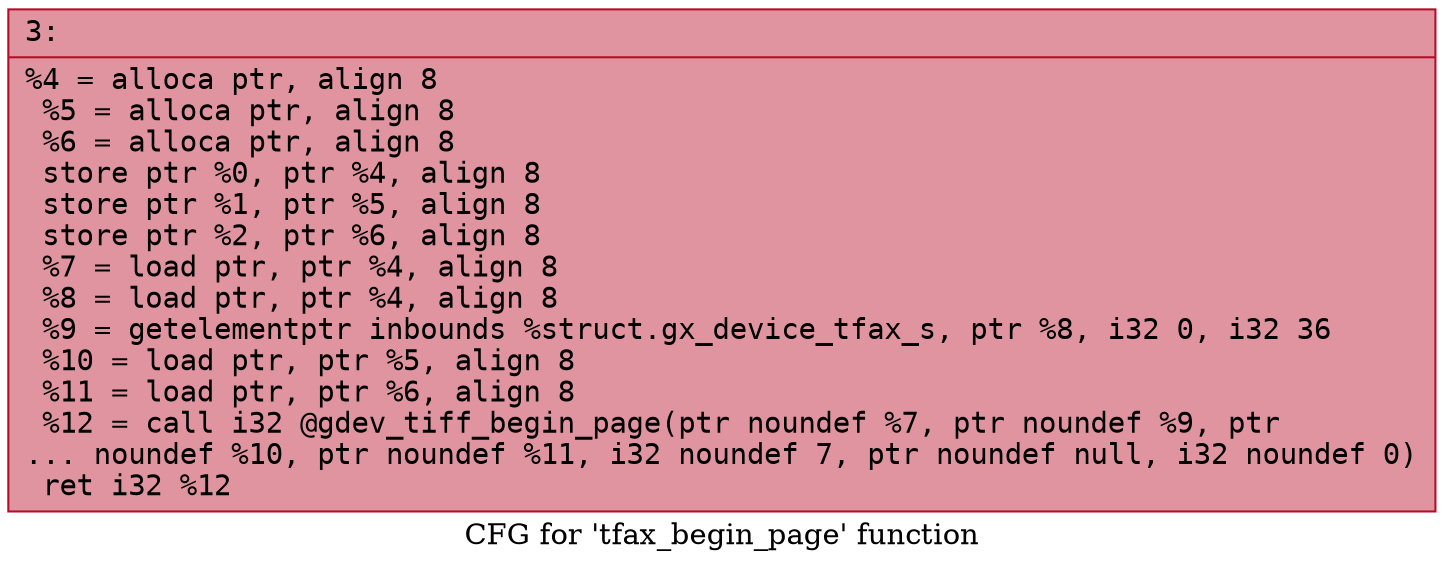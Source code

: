 digraph "CFG for 'tfax_begin_page' function" {
	label="CFG for 'tfax_begin_page' function";

	Node0x60000342c5a0 [shape=record,color="#b70d28ff", style=filled, fillcolor="#b70d2870" fontname="Courier",label="{3:\l|  %4 = alloca ptr, align 8\l  %5 = alloca ptr, align 8\l  %6 = alloca ptr, align 8\l  store ptr %0, ptr %4, align 8\l  store ptr %1, ptr %5, align 8\l  store ptr %2, ptr %6, align 8\l  %7 = load ptr, ptr %4, align 8\l  %8 = load ptr, ptr %4, align 8\l  %9 = getelementptr inbounds %struct.gx_device_tfax_s, ptr %8, i32 0, i32 36\l  %10 = load ptr, ptr %5, align 8\l  %11 = load ptr, ptr %6, align 8\l  %12 = call i32 @gdev_tiff_begin_page(ptr noundef %7, ptr noundef %9, ptr\l... noundef %10, ptr noundef %11, i32 noundef 7, ptr noundef null, i32 noundef 0)\l  ret i32 %12\l}"];
}
